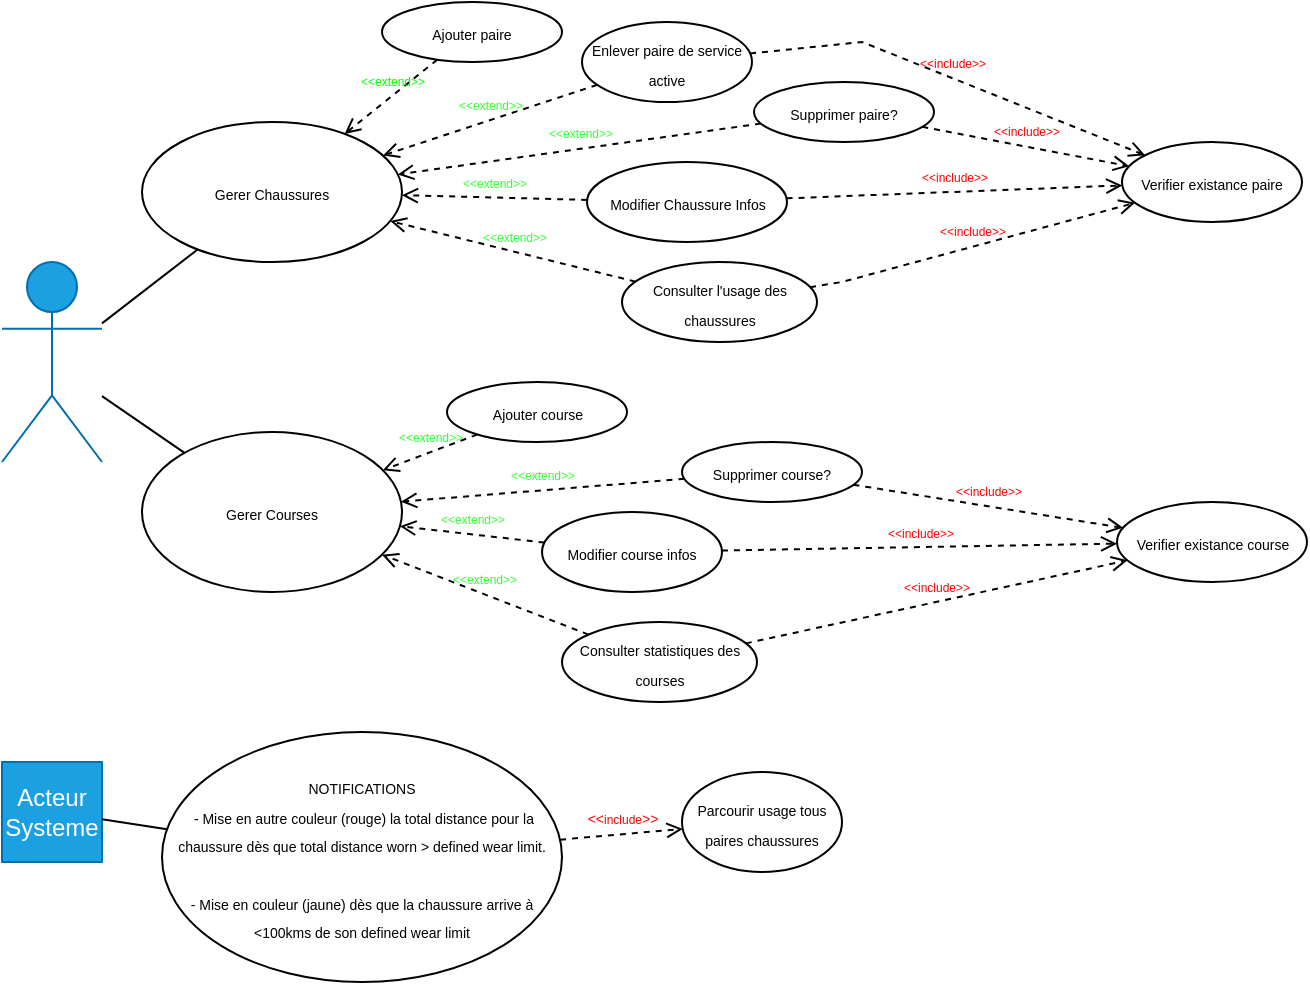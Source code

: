 <mxfile version="24.5.3" type="device">
  <diagram name="Page-1" id="faUnJUujcjYzaFfWnSVf">
    <mxGraphModel dx="784" dy="521" grid="1" gridSize="10" guides="1" tooltips="1" connect="1" arrows="1" fold="1" page="1" pageScale="1" pageWidth="850" pageHeight="1100" math="0" shadow="0">
      <root>
        <mxCell id="0" />
        <mxCell id="1" parent="0" />
        <mxCell id="PFOlJ6qKw8SEMlRd-Y3k-12" value="User" style="shape=umlActor;verticalLabelPosition=bottom;verticalAlign=top;html=1;fillColor=#1ba1e2;fontColor=#ffffff;strokeColor=#006EAF;" parent="1" vertex="1">
          <mxGeometry x="20" y="130" width="50" height="100" as="geometry" />
        </mxCell>
        <mxCell id="PFOlJ6qKw8SEMlRd-Y3k-28" value="&lt;font style=&quot;font-size: 7px;&quot;&gt;Ajouter paire&lt;/font&gt;" style="ellipse;whiteSpace=wrap;html=1;" parent="1" vertex="1">
          <mxGeometry x="210" width="90" height="30" as="geometry" />
        </mxCell>
        <mxCell id="PFOlJ6qKw8SEMlRd-Y3k-29" value="&lt;font style=&quot;font-size: 7px;&quot;&gt;Enlever paire de service active&lt;/font&gt;" style="ellipse;whiteSpace=wrap;html=1;" parent="1" vertex="1">
          <mxGeometry x="310" y="10" width="85" height="40" as="geometry" />
        </mxCell>
        <mxCell id="PFOlJ6qKw8SEMlRd-Y3k-30" value="&lt;font style=&quot;font-size: 7px;&quot;&gt;NOTIFICATIONS&lt;/font&gt;&lt;div&gt;&lt;font style=&quot;font-size: 7px;&quot;&gt;&amp;nbsp;- Mise en autre couleur (rouge) la total distance pour la chaussure dès que total distance worn &amp;gt; defined wear limit.&lt;br&gt;&lt;br&gt;&lt;/font&gt;&lt;div&gt;&lt;font style=&quot;font-size: 7px;&quot;&gt;- Mise en couleur (jaune) dès que la chaussure arrive à &amp;lt;100kms de son defined wear limit&lt;/font&gt;&lt;/div&gt;&lt;/div&gt;" style="ellipse;whiteSpace=wrap;html=1;" parent="1" vertex="1">
          <mxGeometry x="100" y="365" width="200" height="125" as="geometry" />
        </mxCell>
        <mxCell id="PFOlJ6qKw8SEMlRd-Y3k-31" value="&lt;font style=&quot;font-size: 7px;&quot;&gt;Modifier Chaussure Infos&lt;/font&gt;" style="ellipse;whiteSpace=wrap;html=1;" parent="1" vertex="1">
          <mxGeometry x="312.5" y="80" width="100" height="40" as="geometry" />
        </mxCell>
        <mxCell id="PFOlJ6qKw8SEMlRd-Y3k-32" value="&lt;font style=&quot;font-size: 7px;&quot;&gt;Gerer Chaussures&lt;/font&gt;" style="ellipse;whiteSpace=wrap;html=1;" parent="1" vertex="1">
          <mxGeometry x="90" y="60" width="130" height="70" as="geometry" />
        </mxCell>
        <mxCell id="PFOlJ6qKw8SEMlRd-Y3k-33" value="&lt;font style=&quot;font-size: 7px;&quot;&gt;Gerer Courses&lt;/font&gt;" style="ellipse;whiteSpace=wrap;html=1;" parent="1" vertex="1">
          <mxGeometry x="90" y="215" width="130" height="80" as="geometry" />
        </mxCell>
        <mxCell id="PFOlJ6qKw8SEMlRd-Y3k-34" value="&lt;font style=&quot;font-size: 7px;&quot;&gt;Ajouter course&lt;/font&gt;" style="ellipse;whiteSpace=wrap;html=1;" parent="1" vertex="1">
          <mxGeometry x="242.5" y="190" width="90" height="30" as="geometry" />
        </mxCell>
        <mxCell id="PFOlJ6qKw8SEMlRd-Y3k-35" value="&lt;font style=&quot;font-size: 7px;&quot;&gt;Modifier course infos&lt;/font&gt;" style="ellipse;whiteSpace=wrap;html=1;" parent="1" vertex="1">
          <mxGeometry x="290" y="255" width="90" height="40" as="geometry" />
        </mxCell>
        <mxCell id="PFOlJ6qKw8SEMlRd-Y3k-36" value="&lt;font style=&quot;font-size: 7px;&quot;&gt;Supprimer paire?&lt;/font&gt;" style="ellipse;whiteSpace=wrap;html=1;" parent="1" vertex="1">
          <mxGeometry x="396" y="40" width="90" height="30" as="geometry" />
        </mxCell>
        <mxCell id="PFOlJ6qKw8SEMlRd-Y3k-37" value="&lt;font style=&quot;font-size: 7px;&quot;&gt;Supprimer course?&lt;/font&gt;" style="ellipse;whiteSpace=wrap;html=1;" parent="1" vertex="1">
          <mxGeometry x="360" y="220" width="90" height="30" as="geometry" />
        </mxCell>
        <mxCell id="PFOlJ6qKw8SEMlRd-Y3k-38" value="&lt;font style=&quot;font-size: 7px;&quot;&gt;Consulter statistiques des courses&lt;/font&gt;" style="ellipse;whiteSpace=wrap;html=1;" parent="1" vertex="1">
          <mxGeometry x="300" y="310" width="97.5" height="40" as="geometry" />
        </mxCell>
        <mxCell id="PFOlJ6qKw8SEMlRd-Y3k-39" value="&lt;font style=&quot;font-size: 7px;&quot;&gt;Consulter l&#39;usage des chaussures&lt;/font&gt;" style="ellipse;whiteSpace=wrap;html=1;" parent="1" vertex="1">
          <mxGeometry x="330" y="130" width="97.5" height="40" as="geometry" />
        </mxCell>
        <mxCell id="PFOlJ6qKw8SEMlRd-Y3k-52" value="&lt;font color=&quot;#00ff00&quot; style=&quot;font-size: 6px;&quot;&gt;&amp;lt;&amp;lt;extend&amp;gt;&amp;gt;&lt;/font&gt;" style="html=1;verticalAlign=bottom;labelBackgroundColor=none;endArrow=open;endFill=0;dashed=1;rounded=0;" parent="1" source="PFOlJ6qKw8SEMlRd-Y3k-28" target="PFOlJ6qKw8SEMlRd-Y3k-32" edge="1">
          <mxGeometry width="160" relative="1" as="geometry">
            <mxPoint x="250" y="190" as="sourcePoint" />
            <mxPoint x="410" y="190" as="targetPoint" />
          </mxGeometry>
        </mxCell>
        <mxCell id="PFOlJ6qKw8SEMlRd-Y3k-54" value="&lt;font color=&quot;#33ff33&quot; style=&quot;font-size: 6px;&quot;&gt;&amp;lt;&amp;lt;extend&amp;gt;&amp;gt;&lt;/font&gt;" style="html=1;verticalAlign=bottom;labelBackgroundColor=none;endArrow=open;endFill=0;dashed=1;rounded=0;" parent="1" source="PFOlJ6qKw8SEMlRd-Y3k-36" target="PFOlJ6qKw8SEMlRd-Y3k-32" edge="1">
          <mxGeometry width="160" relative="1" as="geometry">
            <mxPoint x="345" y="74" as="sourcePoint" />
            <mxPoint x="280" y="72" as="targetPoint" />
          </mxGeometry>
        </mxCell>
        <mxCell id="PFOlJ6qKw8SEMlRd-Y3k-55" value="&lt;font style=&quot;font-size: 7px;&quot;&gt;Verifier existance paire&lt;/font&gt;" style="ellipse;whiteSpace=wrap;html=1;" parent="1" vertex="1">
          <mxGeometry x="580" y="70" width="90" height="40" as="geometry" />
        </mxCell>
        <mxCell id="PFOlJ6qKw8SEMlRd-Y3k-56" value="&lt;font color=&quot;#ff0000&quot; style=&quot;font-size: 6px;&quot;&gt;&amp;lt;&amp;lt;include&amp;gt;&amp;gt;&lt;/font&gt;" style="html=1;verticalAlign=bottom;labelBackgroundColor=none;endArrow=open;endFill=0;dashed=1;rounded=0;" parent="1" source="PFOlJ6qKw8SEMlRd-Y3k-36" target="PFOlJ6qKw8SEMlRd-Y3k-55" edge="1">
          <mxGeometry width="160" relative="1" as="geometry">
            <mxPoint x="250" y="200" as="sourcePoint" />
            <mxPoint x="410" y="200" as="targetPoint" />
          </mxGeometry>
        </mxCell>
        <mxCell id="PFOlJ6qKw8SEMlRd-Y3k-57" value="&lt;font color=&quot;#33ff33&quot; style=&quot;font-size: 6px;&quot;&gt;&amp;lt;&amp;lt;extend&amp;gt;&amp;gt;&lt;/font&gt;" style="html=1;verticalAlign=bottom;labelBackgroundColor=none;endArrow=open;endFill=0;dashed=1;rounded=0;" parent="1" source="PFOlJ6qKw8SEMlRd-Y3k-39" target="PFOlJ6qKw8SEMlRd-Y3k-32" edge="1">
          <mxGeometry width="160" relative="1" as="geometry">
            <mxPoint x="464" y="31" as="sourcePoint" />
            <mxPoint x="278" y="60" as="targetPoint" />
          </mxGeometry>
        </mxCell>
        <mxCell id="PFOlJ6qKw8SEMlRd-Y3k-58" value="&lt;font color=&quot;#33ff33&quot; style=&quot;font-size: 6px;&quot;&gt;&amp;lt;&amp;lt;extend&amp;gt;&amp;gt;&lt;/font&gt;" style="html=1;verticalAlign=bottom;labelBackgroundColor=none;endArrow=open;endFill=0;dashed=1;rounded=0;" parent="1" source="PFOlJ6qKw8SEMlRd-Y3k-31" target="PFOlJ6qKw8SEMlRd-Y3k-32" edge="1">
          <mxGeometry width="160" relative="1" as="geometry">
            <mxPoint x="289" y="123" as="sourcePoint" />
            <mxPoint x="257" y="100" as="targetPoint" />
          </mxGeometry>
        </mxCell>
        <mxCell id="PFOlJ6qKw8SEMlRd-Y3k-59" value="&lt;font color=&quot;#ff0000&quot; style=&quot;font-size: 6px;&quot;&gt;&amp;lt;&amp;lt;include&amp;gt;&amp;gt;&lt;/font&gt;" style="html=1;verticalAlign=bottom;labelBackgroundColor=none;endArrow=open;endFill=0;dashed=1;rounded=0;" parent="1" source="PFOlJ6qKw8SEMlRd-Y3k-31" target="PFOlJ6qKw8SEMlRd-Y3k-55" edge="1">
          <mxGeometry width="160" relative="1" as="geometry">
            <mxPoint x="539" y="35" as="sourcePoint" />
            <mxPoint x="550" y="60" as="targetPoint" />
            <Array as="points" />
          </mxGeometry>
        </mxCell>
        <mxCell id="PFOlJ6qKw8SEMlRd-Y3k-60" value="&lt;font color=&quot;#ff0000&quot; style=&quot;font-size: 6px;&quot;&gt;&amp;lt;&amp;lt;include&amp;gt;&amp;gt;&lt;/font&gt;" style="html=1;verticalAlign=bottom;labelBackgroundColor=none;endArrow=open;endFill=0;dashed=1;rounded=0;" parent="1" source="PFOlJ6qKw8SEMlRd-Y3k-39" target="PFOlJ6qKw8SEMlRd-Y3k-55" edge="1">
          <mxGeometry width="160" relative="1" as="geometry">
            <mxPoint x="467" y="115" as="sourcePoint" />
            <mxPoint x="582" y="66" as="targetPoint" />
            <Array as="points">
              <mxPoint x="440" y="140" />
            </Array>
          </mxGeometry>
        </mxCell>
        <mxCell id="PFOlJ6qKw8SEMlRd-Y3k-61" value="Acteur Systeme" style="whiteSpace=wrap;html=1;aspect=fixed;fillColor=#1ba1e2;fontColor=#ffffff;strokeColor=#006EAF;" parent="1" vertex="1">
          <mxGeometry x="20" y="380" width="50" height="50" as="geometry" />
        </mxCell>
        <mxCell id="PFOlJ6qKw8SEMlRd-Y3k-62" value="&lt;font color=&quot;#33ff33&quot; style=&quot;font-size: 6px;&quot;&gt;&amp;lt;&amp;lt;extend&amp;gt;&amp;gt;&lt;/font&gt;" style="html=1;verticalAlign=bottom;labelBackgroundColor=none;endArrow=open;endFill=0;dashed=1;rounded=0;" parent="1" source="PFOlJ6qKw8SEMlRd-Y3k-34" target="PFOlJ6qKw8SEMlRd-Y3k-33" edge="1">
          <mxGeometry width="160" relative="1" as="geometry">
            <mxPoint x="283" y="132" as="sourcePoint" />
            <mxPoint x="251" y="103" as="targetPoint" />
            <Array as="points" />
          </mxGeometry>
        </mxCell>
        <mxCell id="PFOlJ6qKw8SEMlRd-Y3k-65" value="&lt;font color=&quot;#33ff33&quot; style=&quot;font-size: 6px;&quot;&gt;&amp;lt;&amp;lt;extend&amp;gt;&amp;gt;&lt;/font&gt;" style="html=1;verticalAlign=bottom;labelBackgroundColor=none;endArrow=open;endFill=0;dashed=1;rounded=0;" parent="1" source="PFOlJ6qKw8SEMlRd-Y3k-37" target="PFOlJ6qKw8SEMlRd-Y3k-33" edge="1">
          <mxGeometry width="160" relative="1" as="geometry">
            <mxPoint x="330" y="70" as="sourcePoint" />
            <mxPoint x="280" y="70" as="targetPoint" />
          </mxGeometry>
        </mxCell>
        <mxCell id="PFOlJ6qKw8SEMlRd-Y3k-66" value="&lt;font style=&quot;font-size: 7px;&quot;&gt;Parcourir usage tous paires chaussures&lt;/font&gt;" style="ellipse;whiteSpace=wrap;html=1;" parent="1" vertex="1">
          <mxGeometry x="360" y="385" width="80" height="50" as="geometry" />
        </mxCell>
        <mxCell id="PFOlJ6qKw8SEMlRd-Y3k-67" value="&lt;font color=&quot;#ff0000&quot;&gt;&lt;font style=&quot;font-size: 7px;&quot;&gt;&amp;lt;&amp;lt;&lt;/font&gt;&lt;font style=&quot;font-size: 6px;&quot;&gt;include&lt;/font&gt;&lt;font style=&quot;font-size: 7px;&quot;&gt;&amp;gt;&amp;gt;&lt;/font&gt;&lt;/font&gt;" style="html=1;verticalAlign=bottom;labelBackgroundColor=none;endArrow=open;endFill=0;dashed=1;rounded=0;" parent="1" source="PFOlJ6qKw8SEMlRd-Y3k-30" target="PFOlJ6qKw8SEMlRd-Y3k-66" edge="1">
          <mxGeometry width="160" relative="1" as="geometry">
            <mxPoint x="462" y="230" as="sourcePoint" />
            <mxPoint x="332" y="165" as="targetPoint" />
          </mxGeometry>
        </mxCell>
        <mxCell id="PFOlJ6qKw8SEMlRd-Y3k-68" value="&lt;font style=&quot;font-size: 7px;&quot;&gt;Verifier existance course&lt;/font&gt;" style="ellipse;whiteSpace=wrap;html=1;" parent="1" vertex="1">
          <mxGeometry x="577.5" y="250" width="95" height="40" as="geometry" />
        </mxCell>
        <mxCell id="PFOlJ6qKw8SEMlRd-Y3k-69" value="&lt;font color=&quot;#33ff33&quot; style=&quot;font-size: 6px;&quot;&gt;&amp;lt;&amp;lt;extend&amp;gt;&amp;gt;&lt;/font&gt;" style="html=1;verticalAlign=bottom;labelBackgroundColor=none;endArrow=open;endFill=0;dashed=1;rounded=0;" parent="1" source="PFOlJ6qKw8SEMlRd-Y3k-35" target="PFOlJ6qKw8SEMlRd-Y3k-33" edge="1">
          <mxGeometry width="160" relative="1" as="geometry">
            <mxPoint x="394" y="119" as="sourcePoint" />
            <mxPoint x="274" y="86" as="targetPoint" />
          </mxGeometry>
        </mxCell>
        <mxCell id="PFOlJ6qKw8SEMlRd-Y3k-70" value="&lt;font color=&quot;#ff0000&quot; style=&quot;font-size: 6px;&quot;&gt;&amp;lt;&amp;lt;include&amp;gt;&amp;gt;&lt;/font&gt;" style="html=1;verticalAlign=bottom;labelBackgroundColor=none;endArrow=open;endFill=0;dashed=1;rounded=0;" parent="1" source="PFOlJ6qKw8SEMlRd-Y3k-35" target="PFOlJ6qKw8SEMlRd-Y3k-68" edge="1">
          <mxGeometry width="160" relative="1" as="geometry">
            <mxPoint x="467" y="115" as="sourcePoint" />
            <mxPoint x="582" y="66" as="targetPoint" />
          </mxGeometry>
        </mxCell>
        <mxCell id="PFOlJ6qKw8SEMlRd-Y3k-71" value="&lt;font color=&quot;#ff0000&quot; style=&quot;font-size: 6px;&quot;&gt;&amp;lt;&amp;lt;include&amp;gt;&amp;gt;&lt;/font&gt;" style="html=1;verticalAlign=bottom;labelBackgroundColor=none;endArrow=open;endFill=0;dashed=1;rounded=0;" parent="1" source="PFOlJ6qKw8SEMlRd-Y3k-37" target="PFOlJ6qKw8SEMlRd-Y3k-68" edge="1">
          <mxGeometry width="160" relative="1" as="geometry">
            <mxPoint x="517" y="33" as="sourcePoint" />
            <mxPoint x="576" y="47" as="targetPoint" />
          </mxGeometry>
        </mxCell>
        <mxCell id="PFOlJ6qKw8SEMlRd-Y3k-72" value="&lt;font color=&quot;#ff0000&quot; style=&quot;font-size: 6px;&quot;&gt;&amp;lt;&amp;lt;include&amp;gt;&amp;gt;&lt;/font&gt;" style="html=1;verticalAlign=bottom;labelBackgroundColor=none;endArrow=open;endFill=0;dashed=1;rounded=0;" parent="1" source="PFOlJ6qKw8SEMlRd-Y3k-38" target="PFOlJ6qKw8SEMlRd-Y3k-68" edge="1">
          <mxGeometry width="160" relative="1" as="geometry">
            <mxPoint x="333" y="136" as="sourcePoint" />
            <mxPoint x="574" y="62" as="targetPoint" />
          </mxGeometry>
        </mxCell>
        <mxCell id="PFOlJ6qKw8SEMlRd-Y3k-73" value="&lt;font color=&quot;#ff0000&quot; style=&quot;font-size: 6px;&quot;&gt;&amp;lt;&amp;lt;include&amp;gt;&amp;gt;&lt;/font&gt;" style="html=1;verticalAlign=bottom;labelBackgroundColor=none;endArrow=open;endFill=0;dashed=1;rounded=0;" parent="1" source="PFOlJ6qKw8SEMlRd-Y3k-29" target="PFOlJ6qKw8SEMlRd-Y3k-55" edge="1">
          <mxGeometry width="160" relative="1" as="geometry">
            <mxPoint x="494" y="48" as="sourcePoint" />
            <mxPoint x="571" y="53" as="targetPoint" />
            <Array as="points">
              <mxPoint x="450" y="20" />
            </Array>
          </mxGeometry>
        </mxCell>
        <mxCell id="PFOlJ6qKw8SEMlRd-Y3k-74" value="&lt;font color=&quot;#33ff33&quot; style=&quot;font-size: 6px;&quot;&gt;&amp;lt;&amp;lt;extend&amp;gt;&amp;gt;&lt;/font&gt;" style="html=1;verticalAlign=bottom;labelBackgroundColor=none;endArrow=open;endFill=0;dashed=1;rounded=0;" parent="1" source="PFOlJ6qKw8SEMlRd-Y3k-29" target="PFOlJ6qKw8SEMlRd-Y3k-32" edge="1">
          <mxGeometry width="160" relative="1" as="geometry">
            <mxPoint x="383" y="93" as="sourcePoint" />
            <mxPoint x="278" y="79" as="targetPoint" />
            <Array as="points" />
          </mxGeometry>
        </mxCell>
        <mxCell id="PFOlJ6qKw8SEMlRd-Y3k-75" value="&lt;font color=&quot;#33ff33&quot; style=&quot;font-size: 6px;&quot;&gt;&amp;lt;&amp;lt;extend&amp;gt;&amp;gt;&lt;/font&gt;" style="html=1;verticalAlign=bottom;labelBackgroundColor=none;endArrow=open;endFill=0;dashed=1;rounded=0;" parent="1" source="PFOlJ6qKw8SEMlRd-Y3k-38" target="PFOlJ6qKw8SEMlRd-Y3k-33" edge="1">
          <mxGeometry width="160" relative="1" as="geometry">
            <mxPoint x="257" y="362" as="sourcePoint" />
            <mxPoint x="197" y="352" as="targetPoint" />
          </mxGeometry>
        </mxCell>
        <mxCell id="PFOlJ6qKw8SEMlRd-Y3k-76" value="" style="endArrow=none;html=1;rounded=0;" parent="1" source="PFOlJ6qKw8SEMlRd-Y3k-33" target="PFOlJ6qKw8SEMlRd-Y3k-12" edge="1">
          <mxGeometry width="50" height="50" relative="1" as="geometry">
            <mxPoint x="330" y="330" as="sourcePoint" />
            <mxPoint x="380" y="280" as="targetPoint" />
            <Array as="points" />
          </mxGeometry>
        </mxCell>
        <mxCell id="PFOlJ6qKw8SEMlRd-Y3k-77" value="" style="endArrow=none;html=1;rounded=0;" parent="1" source="PFOlJ6qKw8SEMlRd-Y3k-12" target="PFOlJ6qKw8SEMlRd-Y3k-32" edge="1">
          <mxGeometry width="50" height="50" relative="1" as="geometry">
            <mxPoint x="330" y="190" as="sourcePoint" />
            <mxPoint x="380" y="140" as="targetPoint" />
          </mxGeometry>
        </mxCell>
        <mxCell id="PFOlJ6qKw8SEMlRd-Y3k-78" value="" style="endArrow=none;html=1;rounded=0;" parent="1" source="PFOlJ6qKw8SEMlRd-Y3k-30" target="PFOlJ6qKw8SEMlRd-Y3k-61" edge="1">
          <mxGeometry width="50" height="50" relative="1" as="geometry">
            <mxPoint x="320" y="340" as="sourcePoint" />
            <mxPoint x="370" y="290" as="targetPoint" />
          </mxGeometry>
        </mxCell>
      </root>
    </mxGraphModel>
  </diagram>
</mxfile>
